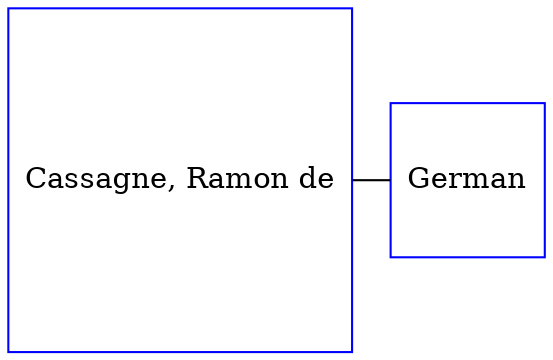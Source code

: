digraph D {
    edge [dir=none];    node [shape=box];    "011314"   [label="Cassagne, Ramon de", shape=box, regular=1, color="blue"] ;
"014729"   [label="German", shape=box, regular=1, color="blue"] ;
{rank=same; 011314->014729};
}